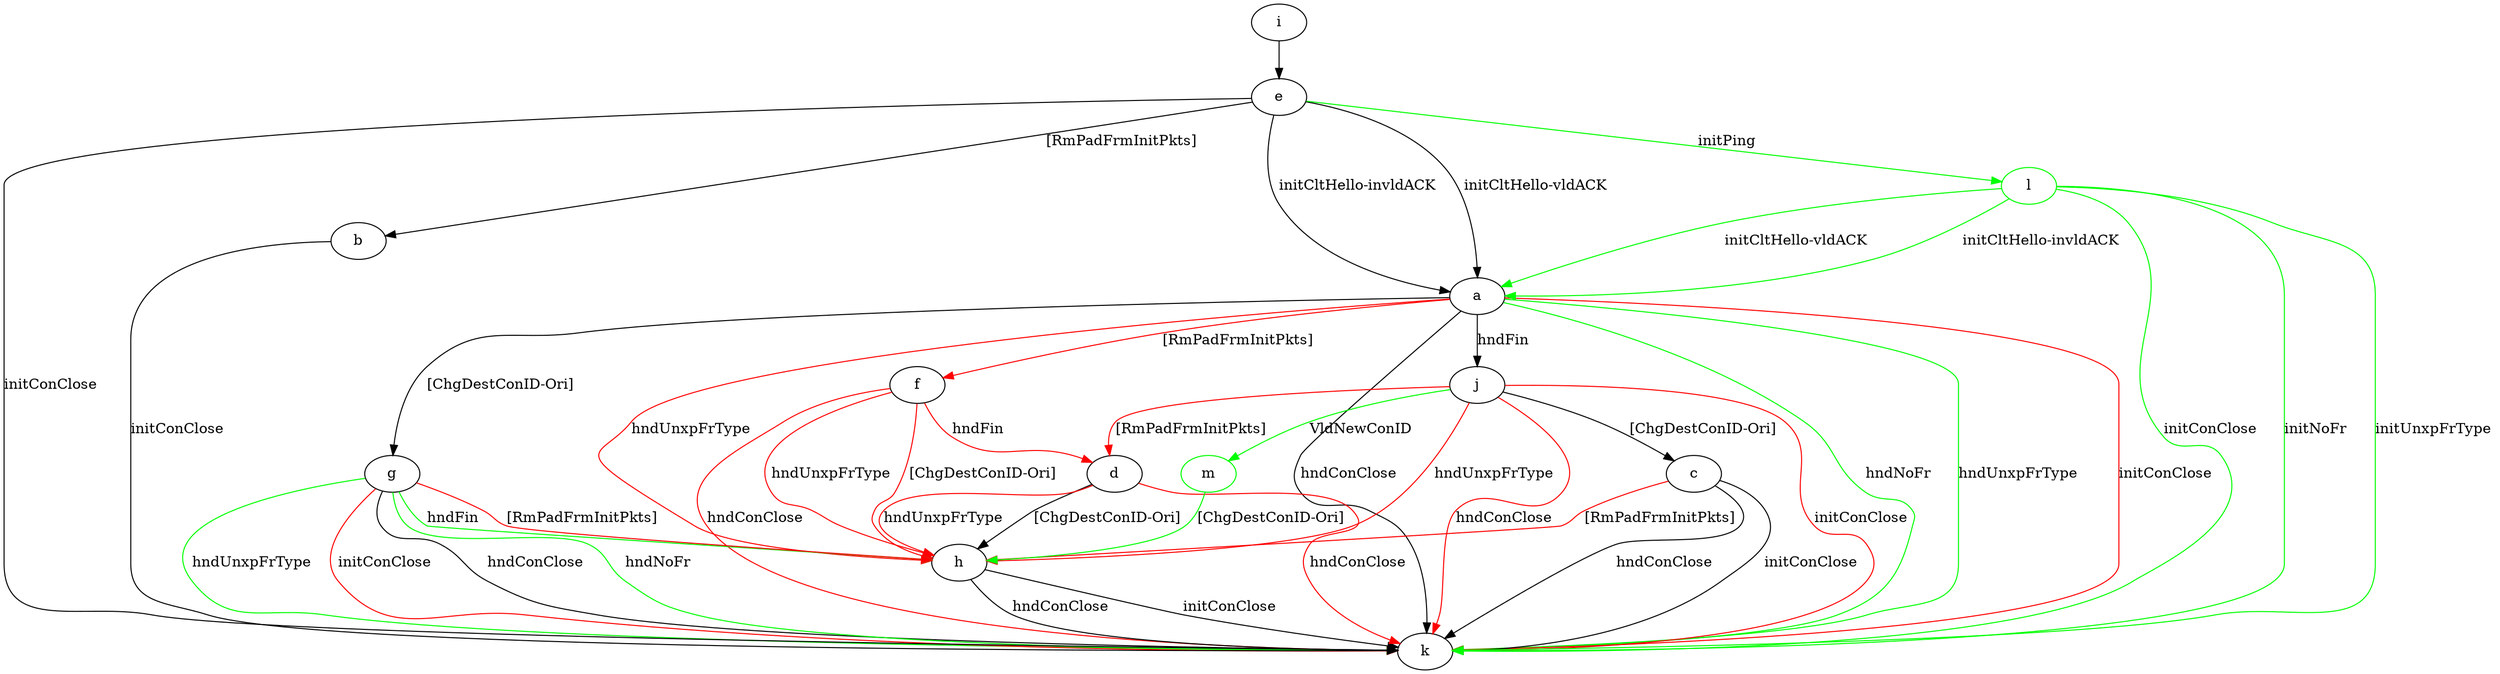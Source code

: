 digraph "" {
	a -> f	[key=0,
		color=red,
		label="[RmPadFrmInitPkts] "];
	a -> g	[key=0,
		label="[ChgDestConID-Ori] "];
	a -> h	[key=0,
		color=red,
		label="hndUnxpFrType "];
	a -> j	[key=0,
		label="hndFin "];
	a -> k	[key=0,
		label="hndConClose "];
	a -> k	[key=1,
		color=green,
		label="hndNoFr "];
	a -> k	[key=2,
		color=green,
		label="hndUnxpFrType "];
	a -> k	[key=3,
		color=red,
		label="initConClose "];
	b -> k	[key=0,
		label="initConClose "];
	c -> h	[key=0,
		color=red,
		label="[RmPadFrmInitPkts] "];
	c -> k	[key=0,
		label="initConClose "];
	c -> k	[key=1,
		label="hndConClose "];
	d -> h	[key=0,
		label="[ChgDestConID-Ori] "];
	d -> h	[key=1,
		color=red,
		label="hndUnxpFrType "];
	d -> k	[key=0,
		color=red,
		label="hndConClose "];
	e -> a	[key=0,
		label="initCltHello-vldACK "];
	e -> a	[key=1,
		label="initCltHello-invldACK "];
	e -> b	[key=0,
		label="[RmPadFrmInitPkts] "];
	e -> k	[key=0,
		label="initConClose "];
	l	[color=green];
	e -> l	[key=0,
		color=green,
		label="initPing "];
	f -> d	[key=0,
		color=red,
		label="hndFin "];
	f -> h	[key=0,
		color=red,
		label="hndUnxpFrType "];
	f -> h	[key=1,
		color=red,
		label="[ChgDestConID-Ori] "];
	f -> k	[key=0,
		color=red,
		label="hndConClose "];
	g -> h	[key=0,
		color=green,
		label="hndFin "];
	g -> h	[key=1,
		color=red,
		label="[RmPadFrmInitPkts] "];
	g -> k	[key=0,
		label="hndConClose "];
	g -> k	[key=1,
		color=green,
		label="hndNoFr "];
	g -> k	[key=2,
		color=green,
		label="hndUnxpFrType "];
	g -> k	[key=3,
		color=red,
		label="initConClose "];
	h -> k	[key=0,
		label="initConClose "];
	h -> k	[key=1,
		label="hndConClose "];
	i -> e	[key=0];
	j -> c	[key=0,
		label="[ChgDestConID-Ori] "];
	j -> d	[key=0,
		color=red,
		label="[RmPadFrmInitPkts] "];
	j -> h	[key=0,
		color=red,
		label="hndUnxpFrType "];
	j -> k	[key=0,
		color=red,
		label="initConClose "];
	j -> k	[key=1,
		color=red,
		label="hndConClose "];
	m	[color=green];
	j -> m	[key=0,
		color=green,
		label="VldNewConID "];
	l -> a	[key=0,
		color=green,
		label="initCltHello-vldACK "];
	l -> a	[key=1,
		color=green,
		label="initCltHello-invldACK "];
	l -> k	[key=0,
		color=green,
		label="initConClose "];
	l -> k	[key=1,
		color=green,
		label="initNoFr "];
	l -> k	[key=2,
		color=green,
		label="initUnxpFrType "];
	m -> h	[key=0,
		color=green,
		label="[ChgDestConID-Ori] "];
}
